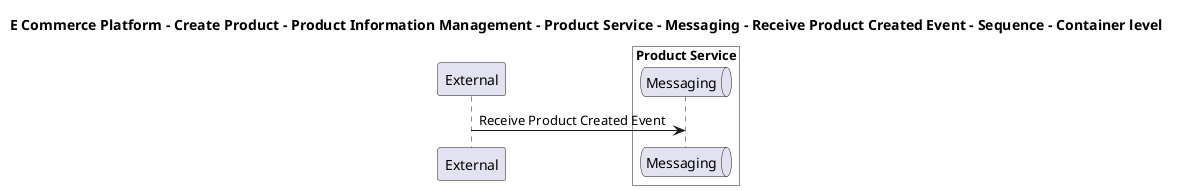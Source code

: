 @startuml

title E Commerce Platform - Create Product - Product Information Management - Product Service - Messaging - Receive Product Created Event - Sequence - Container level

participant "External" as C4InterFlow.SoftwareSystems.ExternalSystem

box "Product Service" #White
    queue "Messaging" as ECommercePlatform.CreateProduct.ProductInformationManagement.SoftwareSystems.ProductService.Containers.Messaging
end box


C4InterFlow.SoftwareSystems.ExternalSystem -> ECommercePlatform.CreateProduct.ProductInformationManagement.SoftwareSystems.ProductService.Containers.Messaging : Receive Product Created Event


@enduml

